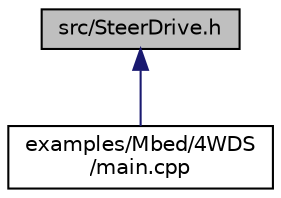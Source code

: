 digraph "src/SteerDrive.h"
{
 // LATEX_PDF_SIZE
  edge [fontname="Helvetica",fontsize="10",labelfontname="Helvetica",labelfontsize="10"];
  node [fontname="Helvetica",fontsize="10",shape=record];
  Node1 [label="src/SteerDrive.h",height=0.2,width=0.4,color="black", fillcolor="grey75", style="filled", fontcolor="black",tooltip="N輪独立ステアリングの制御を行う SteerDrive クラスを提供する。"];
  Node1 -> Node2 [dir="back",color="midnightblue",fontsize="10",style="solid",fontname="Helvetica"];
  Node2 [label="examples/Mbed/4WDS\l/main.cpp",height=0.2,width=0.4,color="black", fillcolor="white", style="filled",URL="$4WDS_2main_8cpp.html",tooltip="4輪独立ステアリングの制御例"];
}
